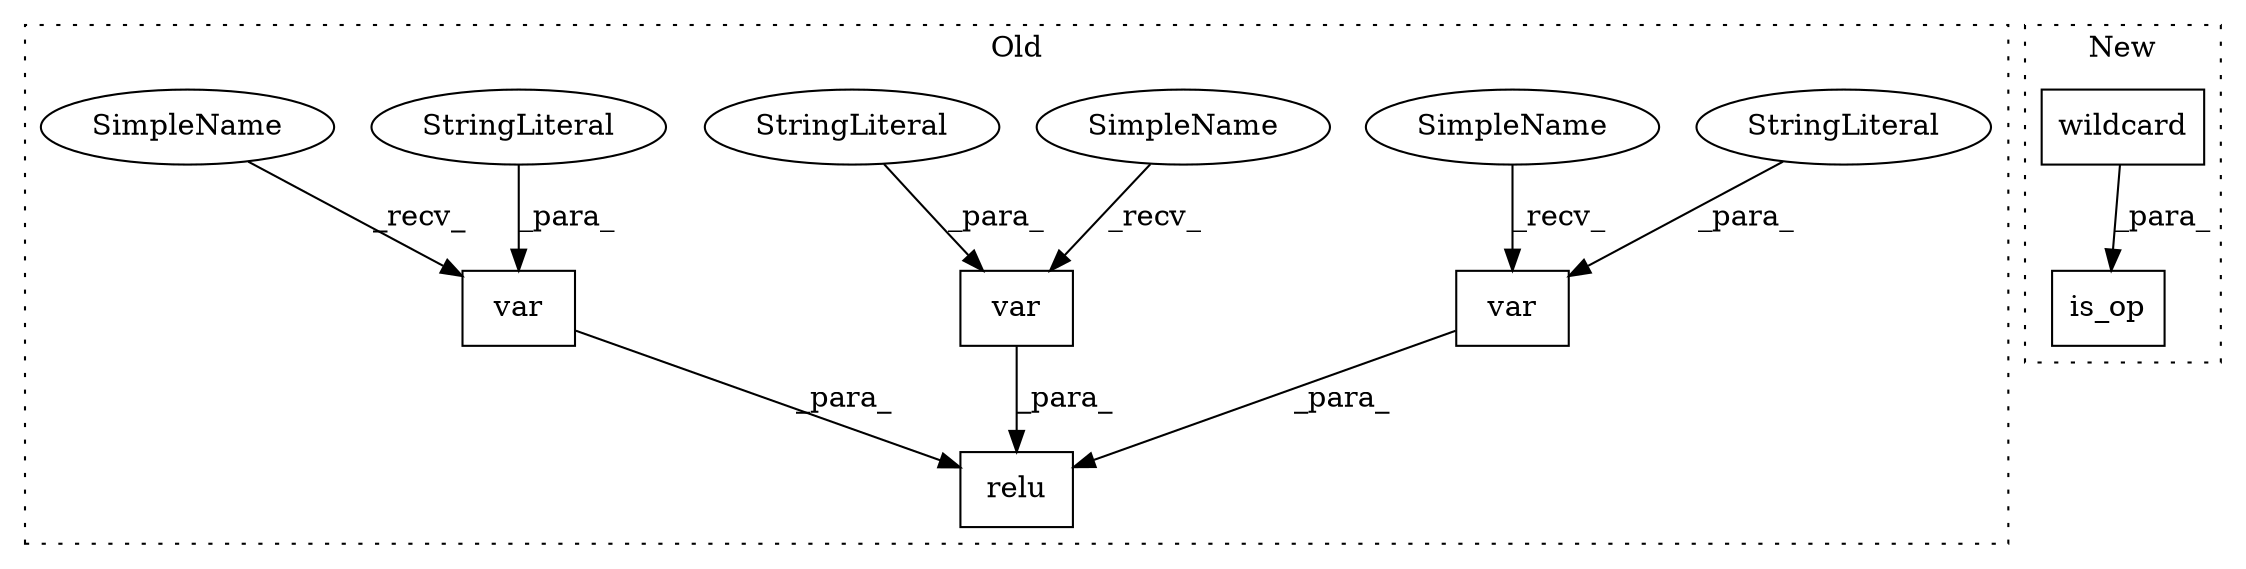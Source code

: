 digraph G {
subgraph cluster0 {
1 [label="var" a="32" s="1588,1604" l="4,1" shape="box"];
3 [label="var" a="32" s="1512,1522" l="4,1" shape="box"];
4 [label="relu" a="32" s="1728,1752" l="5,1" shape="box"];
5 [label="StringLiteral" a="45" s="1516" l="6" shape="ellipse"];
6 [label="StringLiteral" a="45" s="1592" l="12" shape="ellipse"];
8 [label="var" a="32" s="1483,1494" l="4,1" shape="box"];
9 [label="StringLiteral" a="45" s="1487" l="7" shape="ellipse"];
10 [label="SimpleName" a="42" s="1506" l="5" shape="ellipse"];
11 [label="SimpleName" a="42" s="1582" l="5" shape="ellipse"];
12 [label="SimpleName" a="42" s="1477" l="5" shape="ellipse"];
label = "Old";
style="dotted";
}
subgraph cluster1 {
2 [label="is_op" a="32" s="1751,1776" l="6,1" shape="box"];
7 [label="wildcard" a="32" s="1566" l="10" shape="box"];
label = "New";
style="dotted";
}
1 -> 4 [label="_para_"];
3 -> 4 [label="_para_"];
5 -> 3 [label="_para_"];
6 -> 1 [label="_para_"];
7 -> 2 [label="_para_"];
8 -> 4 [label="_para_"];
9 -> 8 [label="_para_"];
10 -> 3 [label="_recv_"];
11 -> 1 [label="_recv_"];
12 -> 8 [label="_recv_"];
}